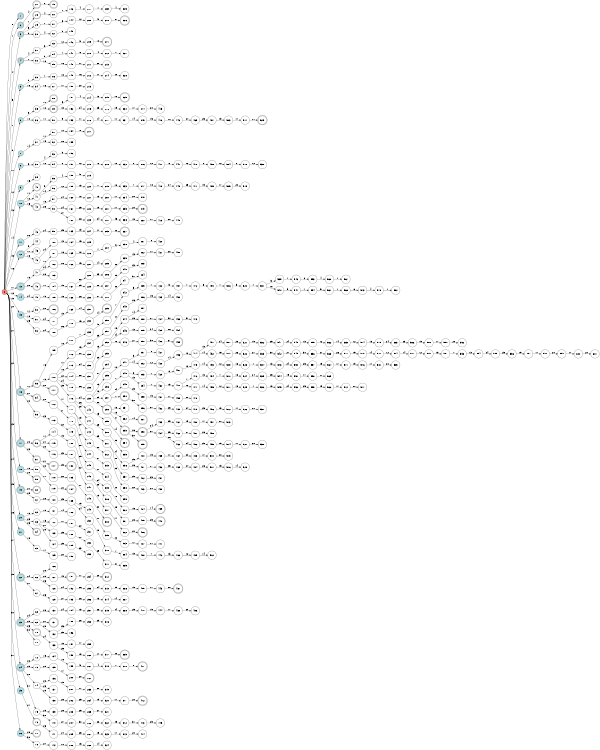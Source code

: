 digraph APTA {
__start0 [label="" shape="none"];

rankdir=LR;
size="8,5";

s0 [style="filled", color="black", fillcolor="#ff817b" shape="circle", label="0"];
s1 [style="rounded,filled", color="black", fillcolor="powderblue" shape="doublecircle", label="1"];
s2 [style="rounded,filled", color="black", fillcolor="powderblue" shape="doublecircle", label="2"];
s3 [style="rounded,filled", color="black", fillcolor="powderblue" shape="doublecircle", label="3"];
s4 [style="rounded,filled", color="black", fillcolor="powderblue" shape="doublecircle", label="4"];
s5 [style="filled", color="black", fillcolor="powderblue" shape="circle", label="5"];
s6 [style="filled", color="black", fillcolor="powderblue" shape="circle", label="6"];
s7 [style="filled", color="black", fillcolor="powderblue" shape="circle", label="7"];
s8 [style="filled", color="black", fillcolor="powderblue" shape="circle", label="8"];
s9 [style="filled", color="black", fillcolor="powderblue" shape="circle", label="9"];
s10 [style="filled", color="black", fillcolor="powderblue" shape="circle", label="10"];
s11 [style="filled", color="black", fillcolor="powderblue" shape="circle", label="11"];
s12 [style="rounded,filled", color="black", fillcolor="powderblue" shape="doublecircle", label="12"];
s13 [style="rounded,filled", color="black", fillcolor="powderblue" shape="doublecircle", label="13"];
s14 [style="filled", color="black", fillcolor="powderblue" shape="circle", label="14"];
s15 [style="filled", color="black", fillcolor="powderblue" shape="circle", label="15"];
s16 [style="rounded,filled", color="black", fillcolor="powderblue" shape="doublecircle", label="16"];
s17 [style="rounded,filled", color="black", fillcolor="powderblue" shape="doublecircle", label="17"];
s18 [style="filled", color="black", fillcolor="powderblue" shape="circle", label="18"];
s19 [style="rounded,filled", color="black", fillcolor="powderblue" shape="doublecircle", label="19"];
s20 [style="filled", color="black", fillcolor="powderblue" shape="circle", label="20"];
s21 [style="filled", color="black", fillcolor="powderblue" shape="circle", label="21"];
s22 [style="rounded,filled", color="black", fillcolor="powderblue" shape="doublecircle", label="22"];
s23 [style="rounded,filled", color="black", fillcolor="powderblue" shape="doublecircle", label="23"];
s24 [style="rounded,filled", color="black", fillcolor="powderblue" shape="doublecircle", label="24"];
s25 [style="filled", color="black", fillcolor="powderblue" shape="circle", label="25"];
s26 [style="filled", color="black", fillcolor="powderblue" shape="circle", label="26"];
s27 [style="rounded,filled", color="black", fillcolor="white" shape="doublecircle", label="27"];
s28 [style="rounded,filled", color="black", fillcolor="white" shape="doublecircle", label="28"];
s29 [style="filled", color="black", fillcolor="white" shape="circle", label="29"];
s30 [style="filled", color="black", fillcolor="white" shape="circle", label="30"];
s31 [style="filled", color="black", fillcolor="white" shape="circle", label="31"];
s32 [style="filled", color="black", fillcolor="white" shape="circle", label="32"];
s33 [style="filled", color="black", fillcolor="white" shape="circle", label="33"];
s34 [style="filled", color="black", fillcolor="white" shape="circle", label="34"];
s35 [style="filled", color="black", fillcolor="white" shape="circle", label="35"];
s36 [style="filled", color="black", fillcolor="white" shape="circle", label="36"];
s37 [style="filled", color="black", fillcolor="white" shape="circle", label="37"];
s38 [style="filled", color="black", fillcolor="white" shape="circle", label="38"];
s39 [style="filled", color="black", fillcolor="white" shape="circle", label="39"];
s40 [style="rounded,filled", color="black", fillcolor="white" shape="doublecircle", label="40"];
s41 [style="filled", color="black", fillcolor="white" shape="circle", label="41"];
s42 [style="rounded,filled", color="black", fillcolor="white" shape="doublecircle", label="42"];
s43 [style="filled", color="black", fillcolor="white" shape="circle", label="43"];
s44 [style="filled", color="black", fillcolor="white" shape="circle", label="44"];
s45 [style="filled", color="black", fillcolor="white" shape="circle", label="45"];
s46 [style="filled", color="black", fillcolor="white" shape="circle", label="46"];
s47 [style="filled", color="black", fillcolor="white" shape="circle", label="47"];
s48 [style="rounded,filled", color="black", fillcolor="white" shape="doublecircle", label="48"];
s49 [style="filled", color="black", fillcolor="white" shape="circle", label="49"];
s50 [style="filled", color="black", fillcolor="white" shape="circle", label="50"];
s51 [style="filled", color="black", fillcolor="white" shape="circle", label="51"];
s52 [style="filled", color="black", fillcolor="white" shape="circle", label="52"];
s53 [style="rounded,filled", color="black", fillcolor="white" shape="doublecircle", label="53"];
s54 [style="rounded,filled", color="black", fillcolor="white" shape="doublecircle", label="54"];
s55 [style="filled", color="black", fillcolor="white" shape="circle", label="55"];
s56 [style="rounded,filled", color="black", fillcolor="white" shape="doublecircle", label="56"];
s57 [style="rounded,filled", color="black", fillcolor="white" shape="doublecircle", label="57"];
s58 [style="filled", color="black", fillcolor="white" shape="circle", label="58"];
s59 [style="rounded,filled", color="black", fillcolor="white" shape="doublecircle", label="59"];
s60 [style="rounded,filled", color="black", fillcolor="white" shape="doublecircle", label="60"];
s61 [style="filled", color="black", fillcolor="white" shape="circle", label="61"];
s62 [style="filled", color="black", fillcolor="white" shape="circle", label="62"];
s63 [style="filled", color="black", fillcolor="white" shape="circle", label="63"];
s64 [style="rounded,filled", color="black", fillcolor="white" shape="doublecircle", label="64"];
s65 [style="filled", color="black", fillcolor="white" shape="circle", label="65"];
s66 [style="filled", color="black", fillcolor="white" shape="circle", label="66"];
s67 [style="filled", color="black", fillcolor="white" shape="circle", label="67"];
s68 [style="filled", color="black", fillcolor="white" shape="circle", label="68"];
s69 [style="filled", color="black", fillcolor="white" shape="circle", label="69"];
s70 [style="rounded,filled", color="black", fillcolor="white" shape="doublecircle", label="70"];
s71 [style="filled", color="black", fillcolor="white" shape="circle", label="71"];
s72 [style="filled", color="black", fillcolor="white" shape="circle", label="72"];
s73 [style="filled", color="black", fillcolor="white" shape="circle", label="73"];
s74 [style="filled", color="black", fillcolor="white" shape="circle", label="74"];
s75 [style="filled", color="black", fillcolor="white" shape="circle", label="75"];
s76 [style="rounded,filled", color="black", fillcolor="white" shape="doublecircle", label="76"];
s77 [style="rounded,filled", color="black", fillcolor="white" shape="doublecircle", label="77"];
s78 [style="filled", color="black", fillcolor="white" shape="circle", label="78"];
s79 [style="rounded,filled", color="black", fillcolor="white" shape="doublecircle", label="79"];
s80 [style="filled", color="black", fillcolor="white" shape="circle", label="80"];
s81 [style="filled", color="black", fillcolor="white" shape="circle", label="81"];
s82 [style="filled", color="black", fillcolor="white" shape="circle", label="82"];
s83 [style="filled", color="black", fillcolor="white" shape="circle", label="83"];
s84 [style="filled", color="black", fillcolor="white" shape="circle", label="84"];
s85 [style="filled", color="black", fillcolor="white" shape="circle", label="85"];
s86 [style="filled", color="black", fillcolor="white" shape="circle", label="86"];
s87 [style="filled", color="black", fillcolor="white" shape="circle", label="87"];
s88 [style="rounded,filled", color="black", fillcolor="white" shape="doublecircle", label="88"];
s89 [style="rounded,filled", color="black", fillcolor="white" shape="doublecircle", label="89"];
s90 [style="filled", color="black", fillcolor="white" shape="circle", label="90"];
s91 [style="filled", color="black", fillcolor="white" shape="circle", label="91"];
s92 [style="filled", color="black", fillcolor="white" shape="circle", label="92"];
s93 [style="filled", color="black", fillcolor="white" shape="circle", label="93"];
s94 [style="filled", color="black", fillcolor="white" shape="circle", label="94"];
s95 [style="filled", color="black", fillcolor="white" shape="circle", label="95"];
s96 [style="filled", color="black", fillcolor="white" shape="circle", label="96"];
s97 [style="filled", color="black", fillcolor="white" shape="circle", label="97"];
s98 [style="filled", color="black", fillcolor="white" shape="circle", label="98"];
s99 [style="filled", color="black", fillcolor="white" shape="circle", label="99"];
s100 [style="filled", color="black", fillcolor="white" shape="circle", label="100"];
s101 [style="filled", color="black", fillcolor="white" shape="circle", label="101"];
s102 [style="filled", color="black", fillcolor="white" shape="circle", label="102"];
s103 [style="filled", color="black", fillcolor="white" shape="circle", label="103"];
s104 [style="filled", color="black", fillcolor="white" shape="circle", label="104"];
s105 [style="filled", color="black", fillcolor="white" shape="circle", label="105"];
s106 [style="rounded,filled", color="black", fillcolor="white" shape="doublecircle", label="106"];
s107 [style="filled", color="black", fillcolor="white" shape="circle", label="107"];
s108 [style="filled", color="black", fillcolor="white" shape="circle", label="108"];
s109 [style="filled", color="black", fillcolor="white" shape="circle", label="109"];
s110 [style="filled", color="black", fillcolor="white" shape="circle", label="110"];
s111 [style="rounded,filled", color="black", fillcolor="white" shape="doublecircle", label="111"];
s112 [style="filled", color="black", fillcolor="white" shape="circle", label="112"];
s113 [style="filled", color="black", fillcolor="white" shape="circle", label="113"];
s114 [style="filled", color="black", fillcolor="white" shape="circle", label="114"];
s115 [style="filled", color="black", fillcolor="white" shape="circle", label="115"];
s116 [style="filled", color="black", fillcolor="white" shape="circle", label="116"];
s117 [style="rounded,filled", color="black", fillcolor="white" shape="doublecircle", label="117"];
s118 [style="filled", color="black", fillcolor="white" shape="circle", label="118"];
s119 [style="filled", color="black", fillcolor="white" shape="circle", label="119"];
s120 [style="filled", color="black", fillcolor="white" shape="circle", label="120"];
s121 [style="filled", color="black", fillcolor="white" shape="circle", label="121"];
s122 [style="filled", color="black", fillcolor="white" shape="circle", label="122"];
s123 [style="filled", color="black", fillcolor="white" shape="circle", label="123"];
s124 [style="filled", color="black", fillcolor="white" shape="circle", label="124"];
s125 [style="filled", color="black", fillcolor="white" shape="circle", label="125"];
s126 [style="filled", color="black", fillcolor="white" shape="circle", label="126"];
s127 [style="filled", color="black", fillcolor="white" shape="circle", label="127"];
s128 [style="filled", color="black", fillcolor="white" shape="circle", label="128"];
s129 [style="filled", color="black", fillcolor="white" shape="circle", label="129"];
s130 [style="filled", color="black", fillcolor="white" shape="circle", label="130"];
s131 [style="rounded,filled", color="black", fillcolor="white" shape="doublecircle", label="131"];
s132 [style="filled", color="black", fillcolor="white" shape="circle", label="132"];
s133 [style="filled", color="black", fillcolor="white" shape="circle", label="133"];
s134 [style="filled", color="black", fillcolor="white" shape="circle", label="134"];
s135 [style="filled", color="black", fillcolor="white" shape="circle", label="135"];
s136 [style="filled", color="black", fillcolor="white" shape="circle", label="136"];
s137 [style="filled", color="black", fillcolor="white" shape="circle", label="137"];
s138 [style="filled", color="black", fillcolor="white" shape="circle", label="138"];
s139 [style="filled", color="black", fillcolor="white" shape="circle", label="139"];
s140 [style="filled", color="black", fillcolor="white" shape="circle", label="140"];
s141 [style="filled", color="black", fillcolor="white" shape="circle", label="141"];
s142 [style="filled", color="black", fillcolor="white" shape="circle", label="142"];
s143 [style="filled", color="black", fillcolor="white" shape="circle", label="143"];
s144 [style="filled", color="black", fillcolor="white" shape="circle", label="144"];
s145 [style="filled", color="black", fillcolor="white" shape="circle", label="145"];
s146 [style="filled", color="black", fillcolor="white" shape="circle", label="146"];
s147 [style="filled", color="black", fillcolor="white" shape="circle", label="147"];
s148 [style="filled", color="black", fillcolor="white" shape="circle", label="148"];
s149 [style="filled", color="black", fillcolor="white" shape="circle", label="149"];
s150 [style="filled", color="black", fillcolor="white" shape="circle", label="150"];
s151 [style="filled", color="black", fillcolor="white" shape="circle", label="151"];
s152 [style="filled", color="black", fillcolor="white" shape="circle", label="152"];
s153 [style="filled", color="black", fillcolor="white" shape="circle", label="153"];
s154 [style="filled", color="black", fillcolor="white" shape="circle", label="154"];
s155 [style="filled", color="black", fillcolor="white" shape="circle", label="155"];
s156 [style="filled", color="black", fillcolor="white" shape="circle", label="156"];
s157 [style="filled", color="black", fillcolor="white" shape="circle", label="157"];
s158 [style="filled", color="black", fillcolor="white" shape="circle", label="158"];
s159 [style="filled", color="black", fillcolor="white" shape="circle", label="159"];
s160 [style="filled", color="black", fillcolor="white" shape="circle", label="160"];
s161 [style="filled", color="black", fillcolor="white" shape="circle", label="161"];
s162 [style="filled", color="black", fillcolor="white" shape="circle", label="162"];
s163 [style="filled", color="black", fillcolor="white" shape="circle", label="163"];
s164 [style="filled", color="black", fillcolor="white" shape="circle", label="164"];
s165 [style="filled", color="black", fillcolor="white" shape="circle", label="165"];
s166 [style="filled", color="black", fillcolor="white" shape="circle", label="166"];
s167 [style="filled", color="black", fillcolor="white" shape="circle", label="167"];
s168 [style="filled", color="black", fillcolor="white" shape="circle", label="168"];
s169 [style="filled", color="black", fillcolor="white" shape="circle", label="169"];
s170 [style="filled", color="black", fillcolor="white" shape="circle", label="170"];
s171 [style="filled", color="black", fillcolor="white" shape="circle", label="171"];
s172 [style="filled", color="black", fillcolor="white" shape="circle", label="172"];
s173 [style="filled", color="black", fillcolor="white" shape="circle", label="173"];
s174 [style="filled", color="black", fillcolor="white" shape="circle", label="174"];
s175 [style="filled", color="black", fillcolor="white" shape="circle", label="175"];
s176 [style="filled", color="black", fillcolor="white" shape="circle", label="176"];
s177 [style="filled", color="black", fillcolor="white" shape="circle", label="177"];
s178 [style="filled", color="black", fillcolor="white" shape="circle", label="178"];
s179 [style="filled", color="black", fillcolor="white" shape="circle", label="179"];
s180 [style="filled", color="black", fillcolor="white" shape="circle", label="180"];
s181 [style="filled", color="black", fillcolor="white" shape="circle", label="181"];
s182 [style="rounded,filled", color="black", fillcolor="white" shape="doublecircle", label="182"];
s183 [style="filled", color="black", fillcolor="white" shape="circle", label="183"];
s184 [style="rounded,filled", color="black", fillcolor="white" shape="doublecircle", label="184"];
s185 [style="filled", color="black", fillcolor="white" shape="circle", label="185"];
s186 [style="filled", color="black", fillcolor="white" shape="circle", label="186"];
s187 [style="filled", color="black", fillcolor="white" shape="circle", label="187"];
s188 [style="filled", color="black", fillcolor="white" shape="circle", label="188"];
s189 [style="filled", color="black", fillcolor="white" shape="circle", label="189"];
s190 [style="filled", color="black", fillcolor="white" shape="circle", label="190"];
s191 [style="rounded,filled", color="black", fillcolor="white" shape="doublecircle", label="191"];
s192 [style="filled", color="black", fillcolor="white" shape="circle", label="192"];
s193 [style="filled", color="black", fillcolor="white" shape="circle", label="193"];
s194 [style="filled", color="black", fillcolor="white" shape="circle", label="194"];
s195 [style="filled", color="black", fillcolor="white" shape="circle", label="195"];
s196 [style="filled", color="black", fillcolor="white" shape="circle", label="196"];
s197 [style="filled", color="black", fillcolor="white" shape="circle", label="197"];
s198 [style="filled", color="black", fillcolor="white" shape="circle", label="198"];
s199 [style="filled", color="black", fillcolor="white" shape="circle", label="199"];
s200 [style="filled", color="black", fillcolor="white" shape="circle", label="200"];
s201 [style="filled", color="black", fillcolor="white" shape="circle", label="201"];
s202 [style="filled", color="black", fillcolor="white" shape="circle", label="202"];
s203 [style="filled", color="black", fillcolor="white" shape="circle", label="203"];
s204 [style="filled", color="black", fillcolor="white" shape="circle", label="204"];
s205 [style="filled", color="black", fillcolor="white" shape="circle", label="205"];
s206 [style="filled", color="black", fillcolor="white" shape="circle", label="206"];
s207 [style="filled", color="black", fillcolor="white" shape="circle", label="207"];
s208 [style="filled", color="black", fillcolor="white" shape="circle", label="208"];
s209 [style="filled", color="black", fillcolor="white" shape="circle", label="209"];
s210 [style="filled", color="black", fillcolor="white" shape="circle", label="210"];
s211 [style="filled", color="black", fillcolor="white" shape="circle", label="211"];
s212 [style="filled", color="black", fillcolor="white" shape="circle", label="212"];
s213 [style="filled", color="black", fillcolor="white" shape="circle", label="213"];
s214 [style="filled", color="black", fillcolor="white" shape="circle", label="214"];
s215 [style="filled", color="black", fillcolor="white" shape="circle", label="215"];
s216 [style="filled", color="black", fillcolor="white" shape="circle", label="216"];
s217 [style="rounded,filled", color="black", fillcolor="white" shape="doublecircle", label="217"];
s218 [style="filled", color="black", fillcolor="white" shape="circle", label="218"];
s219 [style="filled", color="black", fillcolor="white" shape="circle", label="219"];
s220 [style="filled", color="black", fillcolor="white" shape="circle", label="220"];
s221 [style="filled", color="black", fillcolor="white" shape="circle", label="221"];
s222 [style="filled", color="black", fillcolor="white" shape="circle", label="222"];
s223 [style="filled", color="black", fillcolor="white" shape="circle", label="223"];
s224 [style="filled", color="black", fillcolor="white" shape="circle", label="224"];
s225 [style="filled", color="black", fillcolor="white" shape="circle", label="225"];
s226 [style="filled", color="black", fillcolor="white" shape="circle", label="226"];
s227 [style="filled", color="black", fillcolor="white" shape="circle", label="227"];
s228 [style="filled", color="black", fillcolor="white" shape="circle", label="228"];
s229 [style="filled", color="black", fillcolor="white" shape="circle", label="229"];
s230 [style="filled", color="black", fillcolor="white" shape="circle", label="230"];
s231 [style="rounded,filled", color="black", fillcolor="white" shape="doublecircle", label="231"];
s232 [style="filled", color="black", fillcolor="white" shape="circle", label="232"];
s233 [style="filled", color="black", fillcolor="white" shape="circle", label="233"];
s234 [style="filled", color="black", fillcolor="white" shape="circle", label="234"];
s235 [style="filled", color="black", fillcolor="white" shape="circle", label="235"];
s236 [style="filled", color="black", fillcolor="white" shape="circle", label="236"];
s237 [style="filled", color="black", fillcolor="white" shape="circle", label="237"];
s238 [style="filled", color="black", fillcolor="white" shape="circle", label="238"];
s239 [style="filled", color="black", fillcolor="white" shape="circle", label="239"];
s240 [style="filled", color="black", fillcolor="white" shape="circle", label="240"];
s241 [style="filled", color="black", fillcolor="white" shape="circle", label="241"];
s242 [style="filled", color="black", fillcolor="white" shape="circle", label="242"];
s243 [style="filled", color="black", fillcolor="white" shape="circle", label="243"];
s244 [style="filled", color="black", fillcolor="white" shape="circle", label="244"];
s245 [style="filled", color="black", fillcolor="white" shape="circle", label="245"];
s246 [style="filled", color="black", fillcolor="white" shape="circle", label="246"];
s247 [style="filled", color="black", fillcolor="white" shape="circle", label="247"];
s248 [style="filled", color="black", fillcolor="white" shape="circle", label="248"];
s249 [style="filled", color="black", fillcolor="white" shape="circle", label="249"];
s250 [style="filled", color="black", fillcolor="white" shape="circle", label="250"];
s251 [style="filled", color="black", fillcolor="white" shape="circle", label="251"];
s252 [style="filled", color="black", fillcolor="white" shape="circle", label="252"];
s253 [style="filled", color="black", fillcolor="white" shape="circle", label="253"];
s254 [style="filled", color="black", fillcolor="white" shape="circle", label="254"];
s255 [style="filled", color="black", fillcolor="white" shape="circle", label="255"];
s256 [style="filled", color="black", fillcolor="white" shape="circle", label="256"];
s257 [style="filled", color="black", fillcolor="white" shape="circle", label="257"];
s258 [style="filled", color="black", fillcolor="white" shape="circle", label="258"];
s259 [style="filled", color="black", fillcolor="white" shape="circle", label="259"];
s260 [style="filled", color="black", fillcolor="white" shape="circle", label="260"];
s261 [style="filled", color="black", fillcolor="white" shape="circle", label="261"];
s262 [style="rounded,filled", color="black", fillcolor="white" shape="doublecircle", label="262"];
s263 [style="filled", color="black", fillcolor="white" shape="circle", label="263"];
s264 [style="filled", color="black", fillcolor="white" shape="circle", label="264"];
s265 [style="filled", color="black", fillcolor="white" shape="circle", label="265"];
s266 [style="filled", color="black", fillcolor="white" shape="circle", label="266"];
s267 [style="filled", color="black", fillcolor="white" shape="circle", label="267"];
s268 [style="filled", color="black", fillcolor="white" shape="circle", label="268"];
s269 [style="filled", color="black", fillcolor="white" shape="circle", label="269"];
s270 [style="filled", color="black", fillcolor="white" shape="circle", label="270"];
s271 [style="rounded,filled", color="black", fillcolor="white" shape="doublecircle", label="271"];
s272 [style="filled", color="black", fillcolor="white" shape="circle", label="272"];
s273 [style="filled", color="black", fillcolor="white" shape="circle", label="273"];
s274 [style="filled", color="black", fillcolor="white" shape="circle", label="274"];
s275 [style="filled", color="black", fillcolor="white" shape="circle", label="275"];
s276 [style="filled", color="black", fillcolor="white" shape="circle", label="276"];
s277 [style="filled", color="black", fillcolor="white" shape="circle", label="277"];
s278 [style="filled", color="black", fillcolor="white" shape="circle", label="278"];
s279 [style="filled", color="black", fillcolor="white" shape="circle", label="279"];
s280 [style="filled", color="black", fillcolor="white" shape="circle", label="280"];
s281 [style="filled", color="black", fillcolor="white" shape="circle", label="281"];
s282 [style="filled", color="black", fillcolor="white" shape="circle", label="282"];
s283 [style="filled", color="black", fillcolor="white" shape="circle", label="283"];
s284 [style="filled", color="black", fillcolor="white" shape="circle", label="284"];
s285 [style="filled", color="black", fillcolor="white" shape="circle", label="285"];
s286 [style="filled", color="black", fillcolor="white" shape="circle", label="286"];
s287 [style="filled", color="black", fillcolor="white" shape="circle", label="287"];
s288 [style="filled", color="black", fillcolor="white" shape="circle", label="288"];
s289 [style="rounded,filled", color="black", fillcolor="white" shape="doublecircle", label="289"];
s290 [style="filled", color="black", fillcolor="white" shape="circle", label="290"];
s291 [style="filled", color="black", fillcolor="white" shape="circle", label="291"];
s292 [style="filled", color="black", fillcolor="white" shape="circle", label="292"];
s293 [style="filled", color="black", fillcolor="white" shape="circle", label="293"];
s294 [style="filled", color="black", fillcolor="white" shape="circle", label="294"];
s295 [style="filled", color="black", fillcolor="white" shape="circle", label="295"];
s296 [style="filled", color="black", fillcolor="white" shape="circle", label="296"];
s297 [style="filled", color="black", fillcolor="white" shape="circle", label="297"];
s298 [style="rounded,filled", color="black", fillcolor="white" shape="doublecircle", label="298"];
s299 [style="filled", color="black", fillcolor="white" shape="circle", label="299"];
s300 [style="filled", color="black", fillcolor="white" shape="circle", label="300"];
s301 [style="filled", color="black", fillcolor="white" shape="circle", label="301"];
s302 [style="filled", color="black", fillcolor="white" shape="circle", label="302"];
s303 [style="filled", color="black", fillcolor="white" shape="circle", label="303"];
s304 [style="filled", color="black", fillcolor="white" shape="circle", label="304"];
s305 [style="filled", color="black", fillcolor="white" shape="circle", label="305"];
s306 [style="filled", color="black", fillcolor="white" shape="circle", label="306"];
s307 [style="filled", color="black", fillcolor="white" shape="circle", label="307"];
s308 [style="rounded,filled", color="black", fillcolor="white" shape="doublecircle", label="308"];
s309 [style="filled", color="black", fillcolor="white" shape="circle", label="309"];
s310 [style="filled", color="black", fillcolor="white" shape="circle", label="310"];
s311 [style="filled", color="black", fillcolor="white" shape="circle", label="311"];
s312 [style="rounded,filled", color="black", fillcolor="white" shape="doublecircle", label="312"];
s313 [style="filled", color="black", fillcolor="white" shape="circle", label="313"];
s314 [style="filled", color="black", fillcolor="white" shape="circle", label="314"];
s315 [style="filled", color="black", fillcolor="white" shape="circle", label="315"];
s316 [style="filled", color="black", fillcolor="white" shape="circle", label="316"];
s317 [style="filled", color="black", fillcolor="white" shape="circle", label="317"];
s318 [style="filled", color="black", fillcolor="white" shape="circle", label="318"];
s319 [style="filled", color="black", fillcolor="white" shape="circle", label="319"];
s320 [style="filled", color="black", fillcolor="white" shape="circle", label="320"];
s321 [style="filled", color="black", fillcolor="white" shape="circle", label="321"];
s322 [style="filled", color="black", fillcolor="white" shape="circle", label="322"];
s323 [style="filled", color="black", fillcolor="white" shape="circle", label="323"];
s324 [style="filled", color="black", fillcolor="white" shape="circle", label="324"];
s325 [style="filled", color="black", fillcolor="white" shape="circle", label="325"];
s326 [style="rounded,filled", color="black", fillcolor="white" shape="doublecircle", label="326"];
s327 [style="filled", color="black", fillcolor="white" shape="circle", label="327"];
s328 [style="filled", color="black", fillcolor="white" shape="circle", label="328"];
s329 [style="rounded,filled", color="black", fillcolor="white" shape="doublecircle", label="329"];
s330 [style="filled", color="black", fillcolor="white" shape="circle", label="330"];
s331 [style="filled", color="black", fillcolor="white" shape="circle", label="331"];
s332 [style="filled", color="black", fillcolor="white" shape="circle", label="332"];
s333 [style="filled", color="black", fillcolor="white" shape="circle", label="333"];
s334 [style="filled", color="black", fillcolor="white" shape="circle", label="334"];
s335 [style="filled", color="black", fillcolor="white" shape="circle", label="335"];
s336 [style="filled", color="black", fillcolor="white" shape="circle", label="336"];
s337 [style="rounded,filled", color="black", fillcolor="white" shape="doublecircle", label="337"];
s338 [style="filled", color="black", fillcolor="white" shape="circle", label="338"];
s339 [style="filled", color="black", fillcolor="white" shape="circle", label="339"];
s340 [style="filled", color="black", fillcolor="white" shape="circle", label="340"];
s341 [style="filled", color="black", fillcolor="white" shape="circle", label="341"];
s342 [style="filled", color="black", fillcolor="white" shape="circle", label="342"];
s343 [style="filled", color="black", fillcolor="white" shape="circle", label="343"];
s344 [style="filled", color="black", fillcolor="white" shape="circle", label="344"];
s345 [style="filled", color="black", fillcolor="white" shape="circle", label="345"];
s346 [style="filled", color="black", fillcolor="white" shape="circle", label="346"];
s347 [style="filled", color="black", fillcolor="white" shape="circle", label="347"];
s348 [style="filled", color="black", fillcolor="white" shape="circle", label="348"];
s349 [style="filled", color="black", fillcolor="white" shape="circle", label="349"];
s350 [style="rounded,filled", color="black", fillcolor="white" shape="doublecircle", label="350"];
s351 [style="filled", color="black", fillcolor="white" shape="circle", label="351"];
s352 [style="filled", color="black", fillcolor="white" shape="circle", label="352"];
s353 [style="rounded,filled", color="black", fillcolor="white" shape="doublecircle", label="353"];
s354 [style="rounded,filled", color="black", fillcolor="white" shape="doublecircle", label="354"];
s355 [style="filled", color="black", fillcolor="white" shape="circle", label="355"];
s356 [style="filled", color="black", fillcolor="white" shape="circle", label="356"];
s357 [style="filled", color="black", fillcolor="white" shape="circle", label="357"];
s358 [style="filled", color="black", fillcolor="white" shape="circle", label="358"];
s359 [style="filled", color="black", fillcolor="white" shape="circle", label="359"];
s360 [style="filled", color="black", fillcolor="white" shape="circle", label="360"];
s361 [style="filled", color="black", fillcolor="white" shape="circle", label="361"];
s362 [style="filled", color="black", fillcolor="white" shape="circle", label="362"];
s363 [style="filled", color="black", fillcolor="white" shape="circle", label="363"];
s364 [style="filled", color="black", fillcolor="white" shape="circle", label="364"];
s365 [style="filled", color="black", fillcolor="white" shape="circle", label="365"];
s366 [style="filled", color="black", fillcolor="white" shape="circle", label="366"];
s367 [style="filled", color="black", fillcolor="white" shape="circle", label="367"];
s368 [style="filled", color="black", fillcolor="white" shape="circle", label="368"];
s369 [style="rounded,filled", color="black", fillcolor="white" shape="doublecircle", label="369"];
s370 [style="filled", color="black", fillcolor="white" shape="circle", label="370"];
s371 [style="filled", color="black", fillcolor="white" shape="circle", label="371"];
s372 [style="filled", color="black", fillcolor="white" shape="circle", label="372"];
s373 [style="filled", color="black", fillcolor="white" shape="circle", label="373"];
s374 [style="filled", color="black", fillcolor="white" shape="circle", label="374"];
s375 [style="filled", color="black", fillcolor="white" shape="circle", label="375"];
s376 [style="filled", color="black", fillcolor="white" shape="circle", label="376"];
s377 [style="filled", color="black", fillcolor="white" shape="circle", label="377"];
s378 [style="filled", color="black", fillcolor="white" shape="circle", label="378"];
s379 [style="rounded,filled", color="black", fillcolor="white" shape="doublecircle", label="379"];
s380 [style="filled", color="black", fillcolor="white" shape="circle", label="380"];
s381 [style="filled", color="black", fillcolor="white" shape="circle", label="381"];
s382 [style="filled", color="black", fillcolor="white" shape="circle", label="382"];
s383 [style="filled", color="black", fillcolor="white" shape="circle", label="383"];
s384 [style="filled", color="black", fillcolor="white" shape="circle", label="384"];
s385 [style="filled", color="black", fillcolor="white" shape="circle", label="385"];
s386 [style="filled", color="black", fillcolor="white" shape="circle", label="386"];
s387 [style="filled", color="black", fillcolor="white" shape="circle", label="387"];
s388 [style="filled", color="black", fillcolor="white" shape="circle", label="388"];
s389 [style="filled", color="black", fillcolor="white" shape="circle", label="389"];
s390 [style="filled", color="black", fillcolor="white" shape="circle", label="390"];
s391 [style="filled", color="black", fillcolor="white" shape="circle", label="391"];
s392 [style="filled", color="black", fillcolor="white" shape="circle", label="392"];
s393 [style="filled", color="black", fillcolor="white" shape="circle", label="393"];
s394 [style="filled", color="black", fillcolor="white" shape="circle", label="394"];
s395 [style="filled", color="black", fillcolor="white" shape="circle", label="395"];
s396 [style="filled", color="black", fillcolor="white" shape="circle", label="396"];
s397 [style="rounded,filled", color="black", fillcolor="white" shape="doublecircle", label="397"];
s398 [style="rounded,filled", color="black", fillcolor="white" shape="doublecircle", label="398"];
s399 [style="rounded,filled", color="black", fillcolor="white" shape="doublecircle", label="399"];
s400 [style="filled", color="black", fillcolor="white" shape="circle", label="400"];
s401 [style="filled", color="black", fillcolor="white" shape="circle", label="401"];
s402 [style="filled", color="black", fillcolor="white" shape="circle", label="402"];
s403 [style="filled", color="black", fillcolor="white" shape="circle", label="403"];
s404 [style="filled", color="black", fillcolor="white" shape="circle", label="404"];
s405 [style="filled", color="black", fillcolor="white" shape="circle", label="405"];
s406 [style="rounded,filled", color="black", fillcolor="white" shape="doublecircle", label="406"];
s407 [style="filled", color="black", fillcolor="white" shape="circle", label="407"];
s408 [style="filled", color="black", fillcolor="white" shape="circle", label="408"];
s409 [style="filled", color="black", fillcolor="white" shape="circle", label="409"];
s410 [style="filled", color="black", fillcolor="white" shape="circle", label="410"];
s411 [style="rounded,filled", color="black", fillcolor="white" shape="doublecircle", label="411"];
s412 [style="rounded,filled", color="black", fillcolor="white" shape="doublecircle", label="412"];
s413 [style="filled", color="black", fillcolor="white" shape="circle", label="413"];
s414 [style="filled", color="black", fillcolor="white" shape="circle", label="414"];
s415 [style="filled", color="black", fillcolor="white" shape="circle", label="415"];
s416 [style="filled", color="black", fillcolor="white" shape="circle", label="416"];
s417 [style="filled", color="black", fillcolor="white" shape="circle", label="417"];
s418 [style="filled", color="black", fillcolor="white" shape="circle", label="418"];
s419 [style="filled", color="black", fillcolor="white" shape="circle", label="419"];
s420 [style="filled", color="black", fillcolor="white" shape="circle", label="420"];
s421 [style="filled", color="black", fillcolor="white" shape="circle", label="421"];
s422 [style="filled", color="black", fillcolor="white" shape="circle", label="422"];
s423 [style="filled", color="black", fillcolor="white" shape="circle", label="423"];
s424 [style="filled", color="black", fillcolor="white" shape="circle", label="424"];
s425 [style="filled", color="black", fillcolor="white" shape="circle", label="425"];
s426 [style="filled", color="black", fillcolor="white" shape="circle", label="426"];
s427 [style="filled", color="black", fillcolor="white" shape="circle", label="427"];
s428 [style="filled", color="black", fillcolor="white" shape="circle", label="428"];
s429 [style="filled", color="black", fillcolor="white" shape="circle", label="429"];
s430 [style="filled", color="black", fillcolor="white" shape="circle", label="430"];
s431 [style="filled", color="black", fillcolor="white" shape="circle", label="431"];
s432 [style="filled", color="black", fillcolor="white" shape="circle", label="432"];
s433 [style="filled", color="black", fillcolor="white" shape="circle", label="433"];
s434 [style="filled", color="black", fillcolor="white" shape="circle", label="434"];
s435 [style="filled", color="black", fillcolor="white" shape="circle", label="435"];
s436 [style="filled", color="black", fillcolor="white" shape="circle", label="436"];
s437 [style="filled", color="black", fillcolor="white" shape="circle", label="437"];
s438 [style="filled", color="black", fillcolor="white" shape="circle", label="438"];
s439 [style="rounded,filled", color="black", fillcolor="white" shape="doublecircle", label="439"];
s440 [style="rounded,filled", color="black", fillcolor="white" shape="doublecircle", label="440"];
s441 [style="filled", color="black", fillcolor="white" shape="circle", label="441"];
s442 [style="filled", color="black", fillcolor="white" shape="circle", label="442"];
s443 [style="filled", color="black", fillcolor="white" shape="circle", label="443"];
s444 [style="filled", color="black", fillcolor="white" shape="circle", label="444"];
s445 [style="filled", color="black", fillcolor="white" shape="circle", label="445"];
s446 [style="filled", color="black", fillcolor="white" shape="circle", label="446"];
s447 [style="filled", color="black", fillcolor="white" shape="circle", label="447"];
s448 [style="filled", color="black", fillcolor="white" shape="circle", label="448"];
s449 [style="filled", color="black", fillcolor="white" shape="circle", label="449"];
s450 [style="filled", color="black", fillcolor="white" shape="circle", label="450"];
s451 [style="filled", color="black", fillcolor="white" shape="circle", label="451"];
s452 [style="filled", color="black", fillcolor="white" shape="circle", label="452"];
s453 [style="filled", color="black", fillcolor="white" shape="circle", label="453"];
s454 [style="filled", color="black", fillcolor="white" shape="circle", label="454"];
s455 [style="rounded,filled", color="black", fillcolor="white" shape="doublecircle", label="455"];
s456 [style="filled", color="black", fillcolor="white" shape="circle", label="456"];
s457 [style="filled", color="black", fillcolor="white" shape="circle", label="457"];
s458 [style="filled", color="black", fillcolor="white" shape="circle", label="458"];
s459 [style="filled", color="black", fillcolor="white" shape="circle", label="459"];
s460 [style="filled", color="black", fillcolor="white" shape="circle", label="460"];
s461 [style="filled", color="black", fillcolor="white" shape="circle", label="461"];
s462 [style="filled", color="black", fillcolor="white" shape="circle", label="462"];
s463 [style="filled", color="black", fillcolor="white" shape="circle", label="463"];
s464 [style="filled", color="black", fillcolor="white" shape="circle", label="464"];
s465 [style="filled", color="black", fillcolor="white" shape="circle", label="465"];
s466 [style="filled", color="black", fillcolor="white" shape="circle", label="466"];
s467 [style="rounded,filled", color="black", fillcolor="white" shape="doublecircle", label="467"];
s468 [style="filled", color="black", fillcolor="white" shape="circle", label="468"];
s469 [style="filled", color="black", fillcolor="white" shape="circle", label="469"];
s470 [style="filled", color="black", fillcolor="white" shape="circle", label="470"];
s471 [style="filled", color="black", fillcolor="white" shape="circle", label="471"];
s472 [style="filled", color="black", fillcolor="white" shape="circle", label="472"];
s473 [style="filled", color="black", fillcolor="white" shape="circle", label="473"];
s474 [style="filled", color="black", fillcolor="white" shape="circle", label="474"];
s475 [style="filled", color="black", fillcolor="white" shape="circle", label="475"];
s476 [style="filled", color="black", fillcolor="white" shape="circle", label="476"];
s477 [style="filled", color="black", fillcolor="white" shape="circle", label="477"];
s478 [style="filled", color="black", fillcolor="white" shape="circle", label="478"];
s479 [style="filled", color="black", fillcolor="white" shape="circle", label="479"];
s480 [style="filled", color="black", fillcolor="white" shape="circle", label="480"];
s481 [style="filled", color="black", fillcolor="white" shape="circle", label="481"];
s482 [style="filled", color="black", fillcolor="white" shape="circle", label="482"];
s483 [style="filled", color="black", fillcolor="white" shape="circle", label="483"];
s484 [style="filled", color="black", fillcolor="white" shape="circle", label="484"];
s485 [style="filled", color="black", fillcolor="white" shape="circle", label="485"];
s486 [style="filled", color="black", fillcolor="white" shape="circle", label="486"];
s487 [style="filled", color="black", fillcolor="white" shape="circle", label="487"];
s488 [style="filled", color="black", fillcolor="white" shape="circle", label="488"];
s489 [style="filled", color="black", fillcolor="white" shape="circle", label="489"];
s490 [style="filled", color="black", fillcolor="white" shape="circle", label="490"];
s491 [style="filled", color="black", fillcolor="white" shape="circle", label="491"];
s492 [style="filled", color="black", fillcolor="white" shape="circle", label="492"];
s493 [style="filled", color="black", fillcolor="white" shape="circle", label="493"];
s494 [style="filled", color="black", fillcolor="white" shape="circle", label="494"];
s495 [style="filled", color="black", fillcolor="white" shape="circle", label="495"];
s496 [style="filled", color="black", fillcolor="white" shape="circle", label="496"];
s497 [style="filled", color="black", fillcolor="white" shape="circle", label="497"];
s498 [style="filled", color="black", fillcolor="white" shape="circle", label="498"];
s499 [style="filled", color="black", fillcolor="white" shape="circle", label="499"];
s500 [style="filled", color="black", fillcolor="white" shape="circle", label="500"];
s501 [style="filled", color="black", fillcolor="white" shape="circle", label="501"];
s502 [style="filled", color="black", fillcolor="white" shape="circle", label="502"];
s503 [style="filled", color="black", fillcolor="white" shape="circle", label="503"];
s504 [style="filled", color="black", fillcolor="white" shape="circle", label="504"];
s505 [style="filled", color="black", fillcolor="white" shape="circle", label="505"];
s506 [style="filled", color="black", fillcolor="white" shape="circle", label="506"];
s507 [style="filled", color="black", fillcolor="white" shape="circle", label="507"];
s508 [style="filled", color="black", fillcolor="white" shape="circle", label="508"];
s509 [style="filled", color="black", fillcolor="white" shape="circle", label="509"];
s510 [style="filled", color="black", fillcolor="white" shape="circle", label="510"];
s511 [style="filled", color="black", fillcolor="white" shape="circle", label="511"];
s512 [style="filled", color="black", fillcolor="white" shape="circle", label="512"];
s513 [style="filled", color="black", fillcolor="white" shape="circle", label="513"];
s514 [style="filled", color="black", fillcolor="white" shape="circle", label="514"];
s515 [style="filled", color="black", fillcolor="white" shape="circle", label="515"];
s516 [style="filled", color="black", fillcolor="white" shape="circle", label="516"];
s517 [style="filled", color="black", fillcolor="white" shape="circle", label="517"];
s518 [style="filled", color="black", fillcolor="white" shape="circle", label="518"];
s519 [style="filled", color="black", fillcolor="white" shape="circle", label="519"];
s520 [style="filled", color="black", fillcolor="white" shape="circle", label="520"];
s521 [style="filled", color="black", fillcolor="white" shape="circle", label="521"];
s522 [style="filled", color="black", fillcolor="white" shape="circle", label="522"];
s523 [style="filled", color="black", fillcolor="white" shape="circle", label="523"];
s524 [style="filled", color="black", fillcolor="white" shape="circle", label="524"];
s525 [style="filled", color="black", fillcolor="white" shape="circle", label="525"];
s526 [style="filled", color="black", fillcolor="white" shape="circle", label="526"];
s527 [style="filled", color="black", fillcolor="white" shape="circle", label="527"];
s528 [style="filled", color="black", fillcolor="white" shape="circle", label="528"];
s529 [style="rounded,filled", color="black", fillcolor="white" shape="doublecircle", label="529"];
s530 [style="filled", color="black", fillcolor="white" shape="circle", label="530"];
s531 [style="filled", color="black", fillcolor="white" shape="circle", label="531"];
s532 [style="filled", color="black", fillcolor="white" shape="circle", label="532"];
s533 [style="filled", color="black", fillcolor="white" shape="circle", label="533"];
s534 [style="filled", color="black", fillcolor="white" shape="circle", label="534"];
s535 [style="filled", color="black", fillcolor="white" shape="circle", label="535"];
s536 [style="filled", color="black", fillcolor="white" shape="circle", label="536"];
s537 [style="filled", color="black", fillcolor="white" shape="circle", label="537"];
s538 [style="filled", color="black", fillcolor="white" shape="circle", label="538"];
s539 [style="filled", color="black", fillcolor="white" shape="circle", label="539"];
s540 [style="filled", color="black", fillcolor="white" shape="circle", label="540"];
s541 [style="filled", color="black", fillcolor="white" shape="circle", label="541"];
s542 [style="filled", color="black", fillcolor="white" shape="circle", label="542"];
s543 [style="filled", color="black", fillcolor="white" shape="circle", label="543"];
s544 [style="filled", color="black", fillcolor="white" shape="circle", label="544"];
s545 [style="filled", color="black", fillcolor="white" shape="circle", label="545"];
s546 [style="filled", color="black", fillcolor="white" shape="circle", label="546"];
s547 [style="filled", color="black", fillcolor="white" shape="circle", label="547"];
s548 [style="filled", color="black", fillcolor="white" shape="circle", label="548"];
s549 [style="filled", color="black", fillcolor="white" shape="circle", label="549"];
s550 [style="filled", color="black", fillcolor="white" shape="circle", label="550"];
s551 [style="filled", color="black", fillcolor="white" shape="circle", label="551"];
s552 [style="filled", color="black", fillcolor="white" shape="circle", label="552"];
s553 [style="filled", color="black", fillcolor="white" shape="circle", label="553"];
s554 [style="filled", color="black", fillcolor="white" shape="circle", label="554"];
s555 [style="filled", color="black", fillcolor="white" shape="circle", label="555"];
s556 [style="filled", color="black", fillcolor="white" shape="circle", label="556"];
s557 [style="filled", color="black", fillcolor="white" shape="circle", label="557"];
s558 [style="filled", color="black", fillcolor="white" shape="circle", label="558"];
s559 [style="filled", color="black", fillcolor="white" shape="circle", label="559"];
s560 [style="filled", color="black", fillcolor="white" shape="circle", label="560"];
s561 [style="filled", color="black", fillcolor="white" shape="circle", label="561"];
s562 [style="filled", color="black", fillcolor="white" shape="circle", label="562"];
s563 [style="filled", color="black", fillcolor="white" shape="circle", label="563"];
s564 [style="filled", color="black", fillcolor="white" shape="circle", label="564"];
s565 [style="filled", color="black", fillcolor="white" shape="circle", label="565"];
s566 [style="filled", color="black", fillcolor="white" shape="circle", label="566"];
s567 [style="filled", color="black", fillcolor="white" shape="circle", label="567"];
s568 [style="filled", color="black", fillcolor="white" shape="circle", label="568"];
s569 [style="filled", color="black", fillcolor="white" shape="circle", label="569"];
s570 [style="filled", color="black", fillcolor="white" shape="circle", label="570"];
s571 [style="filled", color="black", fillcolor="white" shape="circle", label="571"];
s572 [style="filled", color="black", fillcolor="white" shape="circle", label="572"];
s573 [style="filled", color="black", fillcolor="white" shape="circle", label="573"];
s574 [style="filled", color="black", fillcolor="white" shape="circle", label="574"];
s575 [style="filled", color="black", fillcolor="white" shape="circle", label="575"];
s576 [style="filled", color="black", fillcolor="white" shape="circle", label="576"];
s577 [style="filled", color="black", fillcolor="white" shape="circle", label="577"];
s578 [style="filled", color="black", fillcolor="white" shape="circle", label="578"];
s579 [style="filled", color="black", fillcolor="white" shape="circle", label="579"];
s580 [style="filled", color="black", fillcolor="white" shape="circle", label="580"];
s581 [style="filled", color="black", fillcolor="white" shape="circle", label="581"];
s582 [style="filled", color="black", fillcolor="white" shape="circle", label="582"];
s583 [style="filled", color="black", fillcolor="white" shape="circle", label="583"];
s584 [style="filled", color="black", fillcolor="white" shape="circle", label="584"];
s585 [style="filled", color="black", fillcolor="white" shape="circle", label="585"];
s586 [style="filled", color="black", fillcolor="white" shape="circle", label="586"];
s587 [style="filled", color="black", fillcolor="white" shape="circle", label="587"];
s588 [style="filled", color="black", fillcolor="white" shape="circle", label="588"];
s589 [style="filled", color="black", fillcolor="white" shape="circle", label="589"];
s590 [style="filled", color="black", fillcolor="white" shape="circle", label="590"];
s591 [style="filled", color="black", fillcolor="white" shape="circle", label="591"];
s592 [style="filled", color="black", fillcolor="white" shape="circle", label="592"];
s593 [style="filled", color="black", fillcolor="white" shape="circle", label="593"];
s594 [style="filled", color="black", fillcolor="white" shape="circle", label="594"];
s595 [style="filled", color="black", fillcolor="white" shape="circle", label="595"];
s596 [style="filled", color="black", fillcolor="white" shape="circle", label="596"];
s597 [style="filled", color="black", fillcolor="white" shape="circle", label="597"];
s598 [style="filled", color="black", fillcolor="white" shape="circle", label="598"];
s599 [style="filled", color="black", fillcolor="white" shape="circle", label="599"];
s600 [style="filled", color="black", fillcolor="white" shape="circle", label="600"];
s601 [style="filled", color="black", fillcolor="white" shape="circle", label="601"];
s0 -> s1 [label="0"];
s0 -> s2 [label="1"];
s0 -> s3 [label="4"];
s0 -> s4 [label="5"];
s0 -> s5 [label="7"];
s0 -> s6 [label="8"];
s0 -> s7 [label="11"];
s0 -> s8 [label="12"];
s0 -> s9 [label="13"];
s0 -> s10 [label="14"];
s0 -> s11 [label="15"];
s0 -> s12 [label="16"];
s0 -> s13 [label="17"];
s0 -> s14 [label="18"];
s0 -> s15 [label="19"];
s0 -> s16 [label="20"];
s0 -> s17 [label="21"];
s0 -> s18 [label="22"];
s0 -> s19 [label="23"];
s0 -> s20 [label="24"];
s0 -> s21 [label="25"];
s0 -> s22 [label="26"];
s0 -> s23 [label="27"];
s0 -> s24 [label="29"];
s0 -> s25 [label="30"];
s0 -> s26 [label="31"];
s2 -> s27 [label="4"];
s3 -> s28 [label="1"];
s3 -> s29 [label="5"];
s3 -> s30 [label="6"];
s4 -> s31 [label="4"];
s4 -> s32 [label="7"];
s5 -> s33 [label="5"];
s5 -> s34 [label="18"];
s6 -> s35 [label="9"];
s6 -> s36 [label="10"];
s7 -> s37 [label="14"];
s8 -> s38 [label="6"];
s9 -> s39 [label="15"];
s10 -> s40 [label="11"];
s10 -> s41 [label="12"];
s10 -> s42 [label="15"];
s11 -> s43 [label="26"];
s12 -> s44 [label="5"];
s12 -> s45 [label="17"];
s12 -> s46 [label="18"];
s13 -> s47 [label="19"];
s13 -> s48 [label="20"];
s14 -> s49 [label="24"];
s15 -> s50 [label="17"];
s15 -> s51 [label="18"];
s15 -> s52 [label="25"];
s16 -> s53 [label="17"];
s16 -> s54 [label="21"];
s16 -> s55 [label="22"];
s17 -> s56 [label="20"];
s17 -> s57 [label="23"];
s18 -> s58 [label="19"];
s18 -> s59 [label="20"];
s19 -> s60 [label="21"];
s19 -> s61 [label="29"];
s20 -> s62 [label="13"];
s20 -> s63 [label="25"];
s20 -> s64 [label="26"];
s21 -> s65 [label="19"];
s22 -> s66 [label="24"];
s22 -> s67 [label="27"];
s23 -> s68 [label="24"];
s23 -> s69 [label="25"];
s23 -> s70 [label="26"];
s23 -> s71 [label="30"];
s24 -> s72 [label="22"];
s24 -> s73 [label="23"];
s24 -> s74 [label="28"];
s24 -> s75 [label="31"];
s25 -> s76 [label="27"];
s26 -> s77 [label="28"];
s26 -> s78 [label="30"];
s27 -> s79 [label="6"];
s28 -> s80 [label="4"];
s29 -> s81 [label="7"];
s30 -> s82 [label="4"];
s31 -> s83 [label="6"];
s32 -> s84 [label="5"];
s32 -> s85 [label="18"];
s33 -> s86 [label="7"];
s34 -> s87 [label="16"];
s35 -> s88 [label="11"];
s35 -> s89 [label="12"];
s36 -> s90 [label="11"];
s37 -> s91 [label="11"];
s37 -> s92 [label="15"];
s38 -> s93 [label="4"];
s38 -> s94 [label="12"];
s41 -> s95 [label="6"];
s41 -> s96 [label="14"];
s42 -> s97 [label="13"];
s42 -> s98 [label="26"];
s43 -> s99 [label="24"];
s46 -> s100 [label="24"];
s47 -> s101 [label="17"];
s47 -> s102 [label="24"];
s47 -> s103 [label="26"];
s48 -> s104 [label="17"];
s49 -> s105 [label="13"];
s50 -> s106 [label="20"];
s51 -> s107 [label="24"];
s52 -> s108 [label="24"];
s53 -> s109 [label="16"];
s53 -> s110 [label="19"];
s53 -> s111 [label="20"];
s54 -> s112 [label="20"];
s55 -> s113 [label="23"];
s56 -> s114 [label="17"];
s56 -> s115 [label="21"];
s56 -> s116 [label="22"];
s57 -> s117 [label="21"];
s57 -> s118 [label="22"];
s58 -> s119 [label="17"];
s61 -> s120 [label="28"];
s62 -> s121 [label="15"];
s63 -> s122 [label="19"];
s63 -> s123 [label="27"];
s63 -> s124 [label="28"];
s65 -> s125 [label="17"];
s66 -> s126 [label="20"];
s66 -> s127 [label="25"];
s66 -> s128 [label="26"];
s67 -> s129 [label="26"];
s68 -> s130 [label="26"];
s69 -> s131 [label="27"];
s69 -> s132 [label="28"];
s70 -> s133 [label="24"];
s72 -> s134 [label="19"];
s73 -> s135 [label="29"];
s74 -> s136 [label="22"];
s74 -> s137 [label="25"];
s74 -> s138 [label="29"];
s75 -> s139 [label="29"];
s75 -> s140 [label="30"];
s76 -> s141 [label="26"];
s78 -> s142 [label="27"];
s80 -> s143 [label="1"];
s81 -> s144 [label="6"];
s82 -> s145 [label="5"];
s83 -> s146 [label="12"];
s84 -> s147 [label="7"];
s85 -> s148 [label="16"];
s86 -> s149 [label="18"];
s87 -> s150 [label="17"];
s89 -> s151 [label="6"];
s89 -> s152 [label="13"];
s90 -> s153 [label="9"];
s91 -> s154 [label="10"];
s92 -> s155 [label="26"];
s93 -> s156 [label="5"];
s94 -> s157 [label="6"];
s95 -> s158 [label="4"];
s96 -> s159 [label="12"];
s97 -> s160 [label="24"];
s98 -> s161 [label="24"];
s98 -> s162 [label="27"];
s99 -> s163 [label="25"];
s100 -> s164 [label="13"];
s101 -> s165 [label="16"];
s102 -> s166 [label="26"];
s104 -> s167 [label="19"];
s105 -> s168 [label="15"];
s107 -> s169 [label="13"];
s108 -> s170 [label="26"];
s109 -> s171 [label="18"];
s110 -> s172 [label="17"];
s110 -> s173 [label="18"];
s110 -> s174 [label="22"];
s110 -> s175 [label="24"];
s110 -> s176 [label="25"];
s111 -> s177 [label="17"];
s112 -> s178 [label="21"];
s113 -> s179 [label="22"];
s114 -> s180 [label="19"];
s116 -> s181 [label="23"];
s117 -> s182 [label="23"];
s118 -> s183 [label="20"];
s119 -> s184 [label="20"];
s120 -> s185 [label="25"];
s121 -> s186 [label="14"];
s122 -> s187 [label="17"];
s123 -> s188 [label="25"];
s124 -> s189 [label="29"];
s125 -> s190 [label="20"];
s127 -> s191 [label="19"];
s128 -> s192 [label="24"];
s129 -> s193 [label="27"];
s130 -> s194 [label="24"];
s132 -> s195 [label="25"];
s132 -> s196 [label="29"];
s133 -> s197 [label="19"];
s133 -> s198 [label="25"];
s134 -> s199 [label="18"];
s135 -> s200 [label="17"];
s136 -> s201 [label="19"];
s138 -> s202 [label="28"];
s139 -> s203 [label="28"];
s140 -> s204 [label="27"];
s141 -> s205 [label="24"];
s142 -> s206 [label="26"];
s143 -> s207 [label="4"];
s144 -> s208 [label="12"];
s146 -> s209 [label="9"];
s147 -> s210 [label="6"];
s148 -> s211 [label="17"];
s149 -> s212 [label="16"];
s150 -> s213 [label="20"];
s151 -> s214 [label="4"];
s152 -> s215 [label="24"];
s153 -> s216 [label="11"];
s154 -> s217 [label="8"];
s157 -> s218 [label="12"];
s158 -> s219 [label="5"];
s159 -> s220 [label="13"];
s160 -> s221 [label="18"];
s161 -> s222 [label="25"];
s162 -> s223 [label="26"];
s163 -> s224 [label="19"];
s164 -> s225 [label="15"];
s165 -> s226 [label="18"];
s166 -> s227 [label="15"];
s167 -> s228 [label="22"];
s167 -> s229 [label="25"];
s168 -> s230 [label="26"];
s169 -> s231 [label="14"];
s170 -> s232 [label="15"];
s171 -> s233 [label="7"];
s172 -> s234 [label="19"];
s172 -> s235 [label="20"];
s173 -> s236 [label="24"];
s174 -> s237 [label="28"];
s175 -> s238 [label="26"];
s176 -> s239 [label="24"];
s176 -> s240 [label="26"];
s176 -> s241 [label="28"];
s177 -> s242 [label="19"];
s177 -> s243 [label="20"];
s178 -> s244 [label="20"];
s179 -> s245 [label="20"];
s180 -> s246 [label="25"];
s181 -> s247 [label="22"];
s183 -> s248 [label="17"];
s185 -> s249 [label="19"];
s185 -> s250 [label="24"];
s187 -> s251 [label="20"];
s188 -> s252 [label="28"];
s189 -> s253 [label="23"];
s191 -> s254 [label="17"];
s192 -> s255 [label="26"];
s193 -> s256 [label="26"];
s194 -> s257 [label="13"];
s195 -> s258 [label="28"];
s197 -> s259 [label="17"];
s198 -> s260 [label="19"];
s199 -> s261 [label="5"];
s200 -> s262 [label="20"];
s201 -> s263 [label="17"];
s202 -> s264 [label="25"];
s203 -> s265 [label="25"];
s204 -> s266 [label="30"];
s205 -> s267 [label="25"];
s206 -> s268 [label="15"];
s207 -> s269 [label="1"];
s208 -> s270 [label="9"];
s209 -> s271 [label="8"];
s210 -> s272 [label="4"];
s211 -> s273 [label="20"];
s212 -> s274 [label="17"];
s214 -> s275 [label="5"];
s215 -> s276 [label="25"];
s216 -> s277 [label="14"];
s218 -> s278 [label="6"];
s220 -> s279 [label="7"];
s221 -> s280 [label="19"];
s222 -> s281 [label="19"];
s223 -> s282 [label="24"];
s224 -> s283 [label="17"];
s226 -> s284 [label="7"];
s227 -> s285 [label="14"];
s228 -> s286 [label="23"];
s229 -> s287 [label="28"];
s230 -> s288 [label="27"];
s232 -> s289 [label="14"];
s233 -> s290 [label="5"];
s234 -> s291 [label="25"];
s236 -> s292 [label="13"];
s237 -> s293 [label="29"];
s238 -> s294 [label="27"];
s239 -> s295 [label="13"];
s239 -> s296 [label="18"];
s239 -> s297 [label="25"];
s239 -> s298 [label="26"];
s240 -> s299 [label="15"];
s241 -> s300 [label="29"];
s242 -> s301 [label="25"];
s243 -> s302 [label="22"];
s244 -> s303 [label="21"];
s245 -> s304 [label="17"];
s246 -> s305 [label="24"];
s246 -> s306 [label="28"];
s247 -> s307 [label="19"];
s248 -> s308 [label="20"];
s249 -> s309 [label="17"];
s250 -> s310 [label="18"];
s252 -> s311 [label="29"];
s254 -> s312 [label="20"];
s255 -> s313 [label="24"];
s256 -> s314 [label="15"];
s257 -> s315 [label="26"];
s258 -> s316 [label="29"];
s260 -> s317 [label="17"];
s261 -> s318 [label="4"];
s263 -> s319 [label="20"];
s264 -> s320 [label="19"];
s265 -> s321 [label="27"];
s266 -> s322 [label="28"];
s267 -> s323 [label="19"];
s268 -> s324 [label="14"];
s269 -> s325 [label="4"];
s270 -> s326 [label="8"];
s272 -> s327 [label="1"];
s274 -> s328 [label="20"];
s275 -> s329 [label="16"];
s276 -> s330 [label="19"];
s277 -> s331 [label="11"];
s278 -> s332 [label="12"];
s279 -> s333 [label="13"];
s280 -> s334 [label="17"];
s281 -> s335 [label="17"];
s282 -> s336 [label="25"];
s283 -> s337 [label="20"];
s284 -> s338 [label="6"];
s286 -> s339 [label="22"];
s287 -> s340 [label="29"];
s288 -> s341 [label="30"];
s290 -> s342 [label="7"];
s291 -> s343 [label="24"];
s292 -> s344 [label="15"];
s292 -> s345 [label="24"];
s292 -> s346 [label="26"];
s295 -> s347 [label="12"];
s296 -> s348 [label="7"];
s297 -> s349 [label="24"];
s297 -> s350 [label="27"];
s298 -> s351 [label="13"];
s298 -> s352 [label="15"];
s298 -> s353 [label="27"];
s299 -> s354 [label="14"];
s300 -> s355 [label="23"];
s301 -> s356 [label="24"];
s301 -> s357 [label="28"];
s302 -> s358 [label="23"];
s304 -> s359 [label="20"];
s305 -> s360 [label="26"];
s306 -> s361 [label="29"];
s307 -> s362 [label="17"];
s309 -> s363 [label="20"];
s310 -> s364 [label="7"];
s311 -> s365 [label="31"];
s313 -> s366 [label="25"];
s314 -> s367 [label="14"];
s315 -> s368 [label="24"];
s317 -> s369 [label="20"];
s318 -> s370 [label="1"];
s320 -> s371 [label="17"];
s322 -> s372 [label="29"];
s323 -> s373 [label="17"];
s330 -> s374 [label="17"];
s331 -> s375 [label="14"];
s332 -> s376 [label="6"];
s333 -> s377 [label="7"];
s334 -> s378 [label="20"];
s335 -> s379 [label="20"];
s336 -> s380 [label="19"];
s338 -> s381 [label="4"];
s339 -> s382 [label="19"];
s340 -> s383 [label="23"];
s341 -> s384 [label="31"];
s342 -> s385 [label="5"];
s343 -> s386 [label="26"];
s344 -> s387 [label="14"];
s344 -> s388 [label="26"];
s345 -> s389 [label="13"];
s346 -> s390 [label="27"];
s347 -> s391 [label="9"];
s347 -> s392 [label="14"];
s348 -> s393 [label="6"];
s348 -> s394 [label="13"];
s349 -> s395 [label="25"];
s350 -> s396 [label="30"];
s352 -> s397 [label="14"];
s353 -> s398 [label="26"];
s353 -> s399 [label="30"];
s356 -> s400 [label="25"];
s356 -> s401 [label="26"];
s357 -> s402 [label="29"];
s358 -> s403 [label="22"];
s360 -> s404 [label="15"];
s361 -> s405 [label="28"];
s362 -> s406 [label="20"];
s363 -> s407 [label="17"];
s364 -> s408 [label="13"];
s366 -> s409 [label="19"];
s368 -> s410 [label="25"];
s370 -> s411 [label="0"];
s371 -> s412 [label="20"];
s372 -> s413 [label="31"];
s373 -> s414 [label="20"];
s374 -> s415 [label="20"];
s375 -> s416 [label="15"];
s376 -> s417 [label="12"];
s377 -> s418 [label="18"];
s380 -> s419 [label="17"];
s381 -> s420 [label="6"];
s382 -> s421 [label="17"];
s385 -> s422 [label="7"];
s386 -> s423 [label="15"];
s388 -> s424 [label="27"];
s389 -> s425 [label="24"];
s390 -> s426 [label="30"];
s391 -> s427 [label="8"];
s392 -> s428 [label="12"];
s393 -> s429 [label="7"];
s394 -> s430 [label="7"];
s395 -> s431 [label="19"];
s396 -> s432 [label="27"];
s398 -> s433 [label="24"];
s398 -> s434 [label="27"];
s400 -> s435 [label="19"];
s401 -> s436 [label="27"];
s402 -> s437 [label="23"];
s403 -> s438 [label="20"];
s404 -> s439 [label="14"];
s405 -> s440 [label="29"];
s407 -> s441 [label="20"];
s408 -> s442 [label="7"];
s409 -> s443 [label="17"];
s410 -> s444 [label="19"];
s413 -> s445 [label="29"];
s416 -> s446 [label="26"];
s417 -> s447 [label="6"];
s418 -> s448 [label="24"];
s419 -> s449 [label="20"];
s421 -> s450 [label="20"];
s422 -> s451 [label="5"];
s423 -> s452 [label="14"];
s424 -> s453 [label="30"];
s425 -> s454 [label="26"];
s426 -> s455 [label="31"];
s428 -> s456 [label="14"];
s429 -> s457 [label="6"];
s430 -> s458 [label="13"];
s431 -> s459 [label="17"];
s432 -> s460 [label="25"];
s433 -> s461 [label="25"];
s434 -> s462 [label="25"];
s434 -> s463 [label="26"];
s435 -> s464 [label="17"];
s436 -> s465 [label="25"];
s442 -> s466 [label="13"];
s443 -> s467 [label="20"];
s444 -> s468 [label="17"];
s446 -> s469 [label="24"];
s447 -> s470 [label="12"];
s448 -> s471 [label="25"];
s451 -> s472 [label="7"];
s453 -> s473 [label="31"];
s456 -> s474 [label="12"];
s457 -> s475 [label="12"];
s458 -> s476 [label="7"];
s458 -> s477 [label="12"];
s459 -> s478 [label="20"];
s460 -> s479 [label="24"];
s461 -> s480 [label="19"];
s462 -> s481 [label="27"];
s463 -> s482 [label="24"];
s464 -> s483 [label="20"];
s465 -> s484 [label="24"];
s466 -> s485 [label="12"];
s468 -> s486 [label="20"];
s469 -> s487 [label="25"];
s470 -> s488 [label="6"];
s471 -> s489 [label="19"];
s472 -> s490 [label="5"];
s474 -> s491 [label="13"];
s474 -> s492 [label="14"];
s475 -> s493 [label="14"];
s476 -> s494 [label="13"];
s477 -> s495 [label="14"];
s479 -> s496 [label="25"];
s480 -> s497 [label="17"];
s481 -> s498 [label="26"];
s482 -> s499 [label="25"];
s483 -> s500 [label="17"];
s484 -> s501 [label="26"];
s485 -> s502 [label="14"];
s487 -> s503 [label="19"];
s488 -> s504 [label="12"];
s489 -> s505 [label="17"];
s490 -> s506 [label="7"];
s491 -> s507 [label="24"];
s492 -> s508 [label="15"];
s493 -> s509 [label="12"];
s494 -> s510 [label="7"];
s495 -> s511 [label="12"];
s496 -> s512 [label="19"];
s497 -> s513 [label="20"];
s499 -> s514 [label="19"];
s500 -> s515 [label="20"];
s501 -> s516 [label="15"];
s503 -> s517 [label="17"];
s504 -> s518 [label="6"];
s505 -> s519 [label="20"];
s506 -> s520 [label="5"];
s507 -> s521 [label="25"];
s508 -> s522 [label="26"];
s509 -> s523 [label="13"];
s510 -> s524 [label="18"];
s511 -> s525 [label="13"];
s512 -> s526 [label="17"];
s514 -> s527 [label="17"];
s516 -> s528 [label="14"];
s517 -> s529 [label="20"];
s518 -> s530 [label="12"];
s520 -> s531 [label="7"];
s521 -> s532 [label="19"];
s522 -> s533 [label="27"];
s523 -> s534 [label="7"];
s524 -> s535 [label="24"];
s525 -> s536 [label="7"];
s526 -> s537 [label="20"];
s527 -> s538 [label="20"];
s531 -> s539 [label="5"];
s531 -> s540 [label="18"];
s532 -> s541 [label="25"];
s533 -> s542 [label="30"];
s534 -> s543 [label="13"];
s535 -> s544 [label="25"];
s536 -> s545 [label="13"];
s539 -> s546 [label="7"];
s540 -> s547 [label="5"];
s541 -> s548 [label="24"];
s542 -> s549 [label="27"];
s543 -> s550 [label="24"];
s544 -> s551 [label="19"];
s545 -> s552 [label="24"];
s546 -> s553 [label="6"];
s547 -> s554 [label="7"];
s548 -> s555 [label="13"];
s549 -> s556 [label="30"];
s550 -> s557 [label="25"];
s551 -> s558 [label="17"];
s552 -> s559 [label="25"];
s553 -> s560 [label="4"];
s554 -> s561 [label="5"];
s555 -> s562 [label="12"];
s556 -> s563 [label="27"];
s557 -> s564 [label="19"];
s558 -> s565 [label="20"];
s559 -> s566 [label="19"];
s560 -> s567 [label="1"];
s561 -> s568 [label="7"];
s562 -> s569 [label="14"];
s563 -> s570 [label="26"];
s564 -> s571 [label="17"];
s566 -> s572 [label="17"];
s568 -> s573 [label="6"];
s569 -> s574 [label="12"];
s570 -> s575 [label="15"];
s571 -> s576 [label="19"];
s572 -> s577 [label="20"];
s573 -> s578 [label="4"];
s574 -> s579 [label="13"];
s575 -> s580 [label="14"];
s576 -> s581 [label="17"];
s578 -> s582 [label="1"];
s579 -> s583 [label="24"];
s580 -> s584 [label="12"];
s581 -> s585 [label="20"];
s583 -> s586 [label="25"];
s584 -> s587 [label="14"];
s586 -> s588 [label="19"];
s587 -> s589 [label="12"];
s588 -> s590 [label="17"];
s589 -> s591 [label="13"];
s590 -> s592 [label="20"];
s591 -> s593 [label="7"];
s593 -> s594 [label="13"];
s594 -> s595 [label="24"];
s595 -> s596 [label="25"];
s596 -> s597 [label="19"];
s597 -> s598 [label="17"];
s598 -> s599 [label="20"];
s599 -> s600 [label="17"];
s600 -> s601 [label="20"];

}